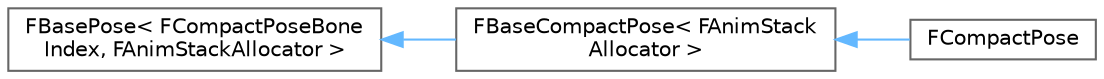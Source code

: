 digraph "Graphical Class Hierarchy"
{
 // INTERACTIVE_SVG=YES
 // LATEX_PDF_SIZE
  bgcolor="transparent";
  edge [fontname=Helvetica,fontsize=10,labelfontname=Helvetica,labelfontsize=10];
  node [fontname=Helvetica,fontsize=10,shape=box,height=0.2,width=0.4];
  rankdir="LR";
  Node0 [id="Node000000",label="FBasePose\< FCompactPoseBone\lIndex, FAnimStackAllocator \>",height=0.2,width=0.4,color="grey40", fillcolor="white", style="filled",URL="$d3/db6/structFBasePose.html",tooltip=" "];
  Node0 -> Node1 [id="edge3426_Node000000_Node000001",dir="back",color="steelblue1",style="solid",tooltip=" "];
  Node1 [id="Node000001",label="FBaseCompactPose\< FAnimStack\lAllocator \>",height=0.2,width=0.4,color="grey40", fillcolor="white", style="filled",URL="$d0/ded/structFBaseCompactPose.html",tooltip=" "];
  Node1 -> Node2 [id="edge3427_Node000001_Node000002",dir="back",color="steelblue1",style="solid",tooltip=" "];
  Node2 [id="Node000002",label="FCompactPose",height=0.2,width=0.4,color="grey40", fillcolor="white", style="filled",URL="$dd/dc5/structFCompactPose.html",tooltip=" "];
}
